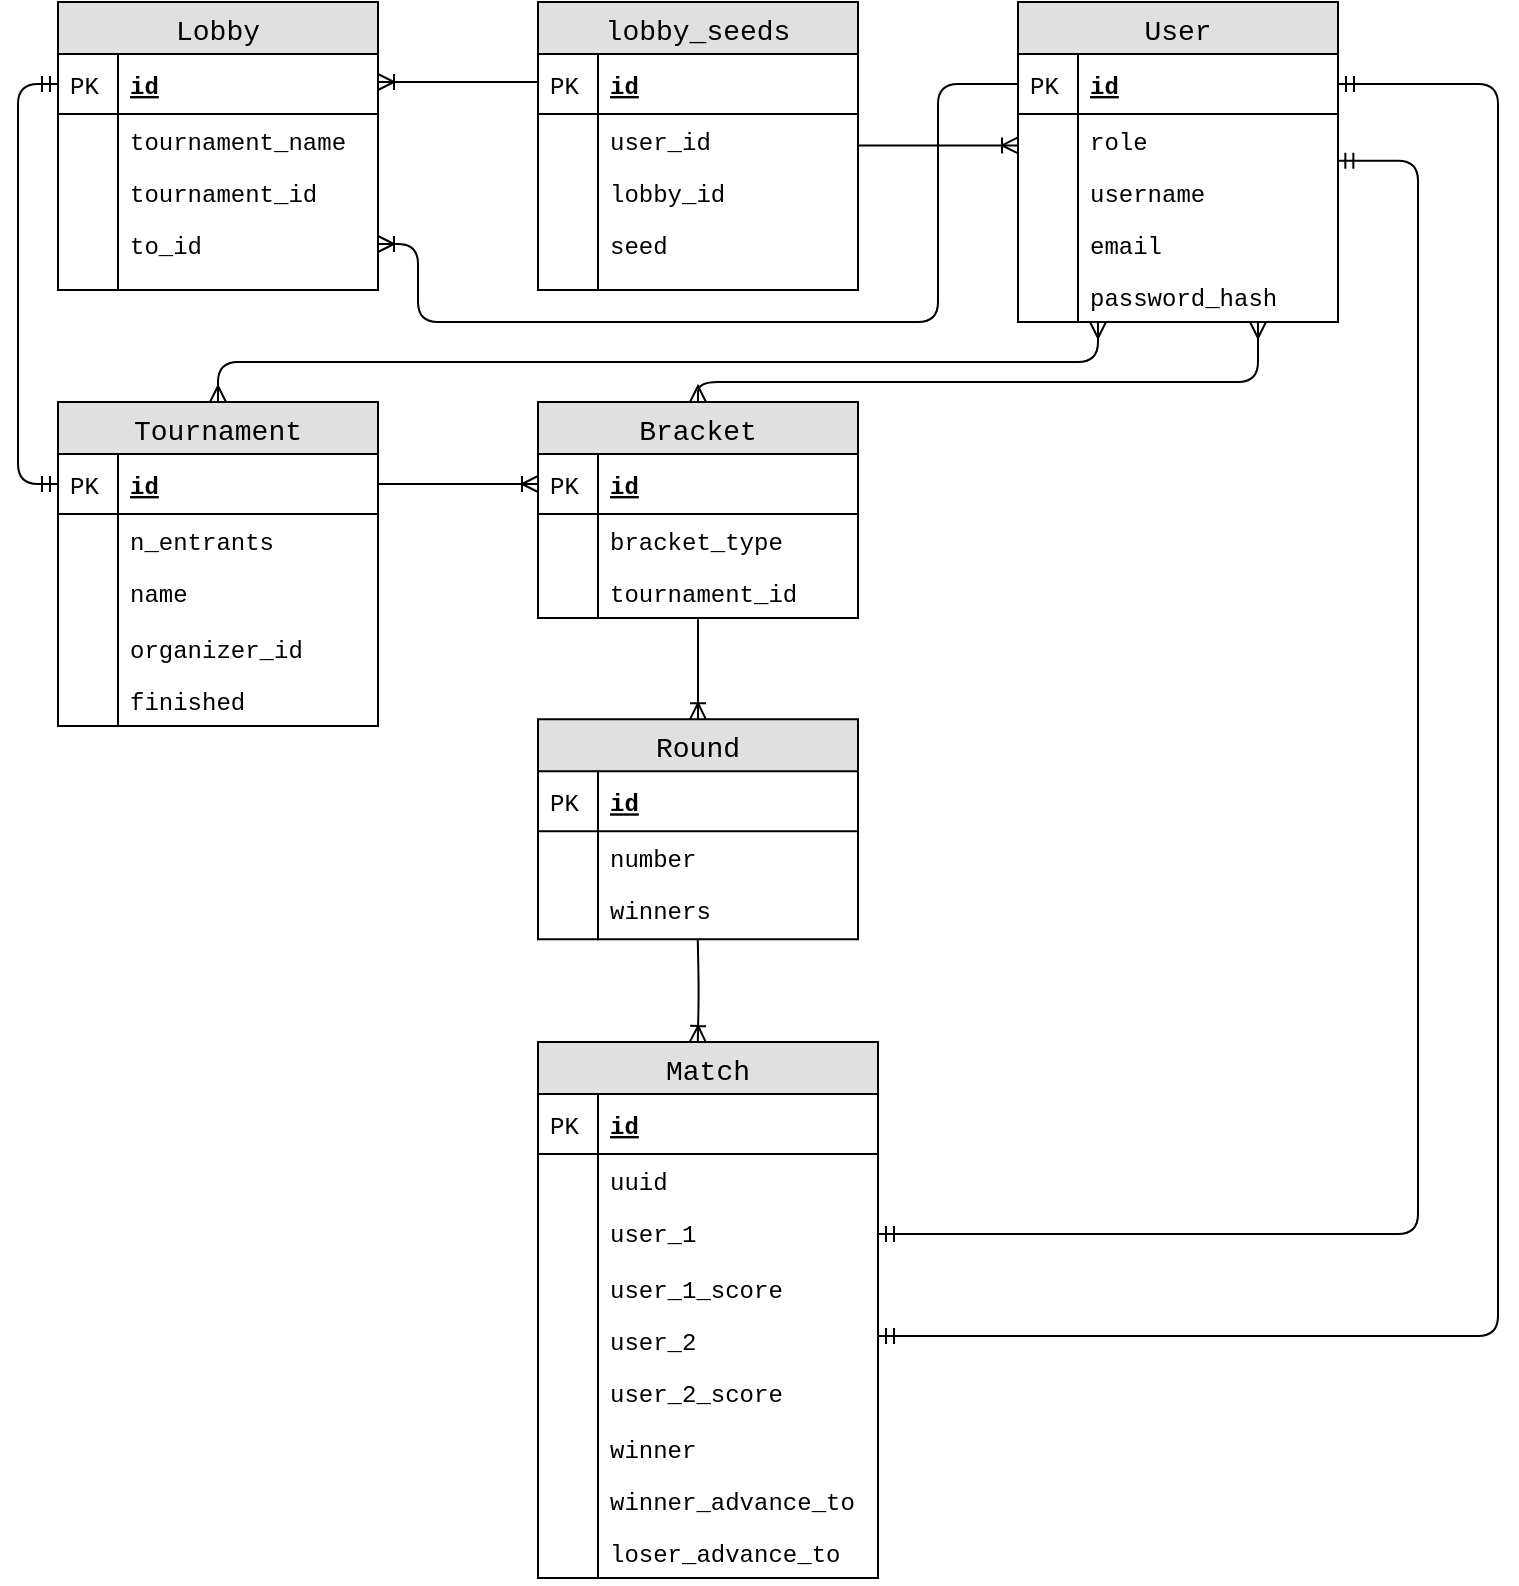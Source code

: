 <mxfile version="12.6.5" type="device"><diagram id="F8kvmKipA3AIq7ZnBncv" name="Page-1"><mxGraphModel dx="1422" dy="825" grid="1" gridSize="10" guides="1" tooltips="1" connect="1" arrows="1" fold="1" page="1" pageScale="1" pageWidth="1600" pageHeight="1200" math="0" shadow="0"><root><mxCell id="0"/><mxCell id="1" parent="0"/><mxCell id="m10ok9BeXxvrB_O1XI31-36" value="Lobby" style="swimlane;fontStyle=0;childLayout=stackLayout;horizontal=1;startSize=26;fillColor=#e0e0e0;horizontalStack=0;resizeParent=1;resizeParentMax=0;resizeLast=0;collapsible=1;marginBottom=0;swimlaneFillColor=#ffffff;align=center;fontSize=14;fontFamily=Courier New;" parent="1" vertex="1"><mxGeometry x="280" y="160" width="160" height="144" as="geometry"/></mxCell><mxCell id="m10ok9BeXxvrB_O1XI31-37" value="id" style="shape=partialRectangle;top=0;left=0;right=0;bottom=1;align=left;verticalAlign=middle;fillColor=none;spacingLeft=34;spacingRight=4;overflow=hidden;rotatable=0;points=[[0,0.5],[1,0.5]];portConstraint=eastwest;dropTarget=0;fontStyle=5;fontSize=12;fontFamily=Courier New;" parent="m10ok9BeXxvrB_O1XI31-36" vertex="1"><mxGeometry y="26" width="160" height="30" as="geometry"/></mxCell><mxCell id="m10ok9BeXxvrB_O1XI31-38" value="PK" style="shape=partialRectangle;top=0;left=0;bottom=0;fillColor=none;align=left;verticalAlign=middle;spacingLeft=4;spacingRight=4;overflow=hidden;rotatable=0;points=[];portConstraint=eastwest;part=1;fontSize=12;fontFamily=Courier New;" parent="m10ok9BeXxvrB_O1XI31-37" vertex="1" connectable="0"><mxGeometry width="30" height="30" as="geometry"/></mxCell><mxCell id="m10ok9BeXxvrB_O1XI31-39" value="tournament_name" style="shape=partialRectangle;top=0;left=0;right=0;bottom=0;align=left;verticalAlign=top;fillColor=none;spacingLeft=34;spacingRight=4;overflow=hidden;rotatable=0;points=[[0,0.5],[1,0.5]];portConstraint=eastwest;dropTarget=0;fontSize=12;fontFamily=Courier New;" parent="m10ok9BeXxvrB_O1XI31-36" vertex="1"><mxGeometry y="56" width="160" height="26" as="geometry"/></mxCell><mxCell id="m10ok9BeXxvrB_O1XI31-40" value="" style="shape=partialRectangle;top=0;left=0;bottom=0;fillColor=none;align=left;verticalAlign=top;spacingLeft=4;spacingRight=4;overflow=hidden;rotatable=0;points=[];portConstraint=eastwest;part=1;fontSize=12;fontFamily=Courier New;" parent="m10ok9BeXxvrB_O1XI31-39" vertex="1" connectable="0"><mxGeometry width="30" height="26" as="geometry"/></mxCell><mxCell id="m10ok9BeXxvrB_O1XI31-41" value="tournament_id" style="shape=partialRectangle;top=0;left=0;right=0;bottom=0;align=left;verticalAlign=top;fillColor=none;spacingLeft=34;spacingRight=4;overflow=hidden;rotatable=0;points=[[0,0.5],[1,0.5]];portConstraint=eastwest;dropTarget=0;fontSize=12;fontFamily=Courier New;" parent="m10ok9BeXxvrB_O1XI31-36" vertex="1"><mxGeometry y="82" width="160" height="26" as="geometry"/></mxCell><mxCell id="m10ok9BeXxvrB_O1XI31-42" value="" style="shape=partialRectangle;top=0;left=0;bottom=0;fillColor=none;align=left;verticalAlign=top;spacingLeft=4;spacingRight=4;overflow=hidden;rotatable=0;points=[];portConstraint=eastwest;part=1;fontSize=12;fontFamily=Courier New;" parent="m10ok9BeXxvrB_O1XI31-41" vertex="1" connectable="0"><mxGeometry width="30" height="26" as="geometry"/></mxCell><mxCell id="m10ok9BeXxvrB_O1XI31-43" value="to_id" style="shape=partialRectangle;top=0;left=0;right=0;bottom=0;align=left;verticalAlign=top;fillColor=none;spacingLeft=34;spacingRight=4;overflow=hidden;rotatable=0;points=[[0,0.5],[1,0.5]];portConstraint=eastwest;dropTarget=0;fontSize=12;fontFamily=Courier New;" parent="m10ok9BeXxvrB_O1XI31-36" vertex="1"><mxGeometry y="108" width="160" height="26" as="geometry"/></mxCell><mxCell id="m10ok9BeXxvrB_O1XI31-44" value="" style="shape=partialRectangle;top=0;left=0;bottom=0;fillColor=none;align=left;verticalAlign=top;spacingLeft=4;spacingRight=4;overflow=hidden;rotatable=0;points=[];portConstraint=eastwest;part=1;fontSize=12;fontFamily=Courier New;" parent="m10ok9BeXxvrB_O1XI31-43" vertex="1" connectable="0"><mxGeometry width="30" height="26" as="geometry"/></mxCell><mxCell id="m10ok9BeXxvrB_O1XI31-45" value="" style="shape=partialRectangle;top=0;left=0;right=0;bottom=0;align=left;verticalAlign=top;fillColor=none;spacingLeft=34;spacingRight=4;overflow=hidden;rotatable=0;points=[[0,0.5],[1,0.5]];portConstraint=eastwest;dropTarget=0;fontSize=12;fontFamily=Courier New;" parent="m10ok9BeXxvrB_O1XI31-36" vertex="1"><mxGeometry y="134" width="160" height="10" as="geometry"/></mxCell><mxCell id="m10ok9BeXxvrB_O1XI31-46" value="" style="shape=partialRectangle;top=0;left=0;bottom=0;fillColor=none;align=left;verticalAlign=top;spacingLeft=4;spacingRight=4;overflow=hidden;rotatable=0;points=[];portConstraint=eastwest;part=1;fontSize=12;fontFamily=Courier New;" parent="m10ok9BeXxvrB_O1XI31-45" vertex="1" connectable="0"><mxGeometry width="30" height="10" as="geometry"/></mxCell><mxCell id="m10ok9BeXxvrB_O1XI31-48" value="User" style="swimlane;fontStyle=0;childLayout=stackLayout;horizontal=1;startSize=26;fillColor=#e0e0e0;horizontalStack=0;resizeParent=1;resizeParentMax=0;resizeLast=0;collapsible=1;marginBottom=0;swimlaneFillColor=#ffffff;align=center;fontSize=14;fontFamily=Courier New;" parent="1" vertex="1"><mxGeometry x="760" y="160" width="160" height="160" as="geometry"/></mxCell><mxCell id="m10ok9BeXxvrB_O1XI31-49" value="id" style="shape=partialRectangle;top=0;left=0;right=0;bottom=1;align=left;verticalAlign=middle;fillColor=none;spacingLeft=34;spacingRight=4;overflow=hidden;rotatable=0;points=[[0,0.5],[1,0.5]];portConstraint=eastwest;dropTarget=0;fontStyle=5;fontSize=12;fontFamily=Courier New;" parent="m10ok9BeXxvrB_O1XI31-48" vertex="1"><mxGeometry y="26" width="160" height="30" as="geometry"/></mxCell><mxCell id="m10ok9BeXxvrB_O1XI31-50" value="PK" style="shape=partialRectangle;top=0;left=0;bottom=0;fillColor=none;align=left;verticalAlign=middle;spacingLeft=4;spacingRight=4;overflow=hidden;rotatable=0;points=[];portConstraint=eastwest;part=1;fontSize=12;fontFamily=Courier New;" parent="m10ok9BeXxvrB_O1XI31-49" vertex="1" connectable="0"><mxGeometry width="30" height="30" as="geometry"/></mxCell><mxCell id="m10ok9BeXxvrB_O1XI31-51" value="role" style="shape=partialRectangle;top=0;left=0;right=0;bottom=0;align=left;verticalAlign=top;fillColor=none;spacingLeft=34;spacingRight=4;overflow=hidden;rotatable=0;points=[[0,0.5],[1,0.5]];portConstraint=eastwest;dropTarget=0;fontSize=12;fontFamily=Courier New;" parent="m10ok9BeXxvrB_O1XI31-48" vertex="1"><mxGeometry y="56" width="160" height="26" as="geometry"/></mxCell><mxCell id="m10ok9BeXxvrB_O1XI31-52" value="" style="shape=partialRectangle;top=0;left=0;bottom=0;fillColor=none;align=left;verticalAlign=top;spacingLeft=4;spacingRight=4;overflow=hidden;rotatable=0;points=[];portConstraint=eastwest;part=1;fontSize=12;fontFamily=Courier New;" parent="m10ok9BeXxvrB_O1XI31-51" vertex="1" connectable="0"><mxGeometry width="30" height="26" as="geometry"/></mxCell><mxCell id="m10ok9BeXxvrB_O1XI31-53" value="username" style="shape=partialRectangle;top=0;left=0;right=0;bottom=0;align=left;verticalAlign=top;fillColor=none;spacingLeft=34;spacingRight=4;overflow=hidden;rotatable=0;points=[[0,0.5],[1,0.5]];portConstraint=eastwest;dropTarget=0;fontSize=12;fontFamily=Courier New;" parent="m10ok9BeXxvrB_O1XI31-48" vertex="1"><mxGeometry y="82" width="160" height="26" as="geometry"/></mxCell><mxCell id="m10ok9BeXxvrB_O1XI31-54" value="" style="shape=partialRectangle;top=0;left=0;bottom=0;fillColor=none;align=left;verticalAlign=top;spacingLeft=4;spacingRight=4;overflow=hidden;rotatable=0;points=[];portConstraint=eastwest;part=1;fontSize=12;fontFamily=Courier New;" parent="m10ok9BeXxvrB_O1XI31-53" vertex="1" connectable="0"><mxGeometry width="30" height="26" as="geometry"/></mxCell><mxCell id="m10ok9BeXxvrB_O1XI31-55" value="email" style="shape=partialRectangle;top=0;left=0;right=0;bottom=0;align=left;verticalAlign=top;fillColor=none;spacingLeft=34;spacingRight=4;overflow=hidden;rotatable=0;points=[[0,0.5],[1,0.5]];portConstraint=eastwest;dropTarget=0;fontSize=12;fontFamily=Courier New;" parent="m10ok9BeXxvrB_O1XI31-48" vertex="1"><mxGeometry y="108" width="160" height="26" as="geometry"/></mxCell><mxCell id="m10ok9BeXxvrB_O1XI31-56" value="" style="shape=partialRectangle;top=0;left=0;bottom=0;fillColor=none;align=left;verticalAlign=top;spacingLeft=4;spacingRight=4;overflow=hidden;rotatable=0;points=[];portConstraint=eastwest;part=1;fontSize=12;fontFamily=Courier New;" parent="m10ok9BeXxvrB_O1XI31-55" vertex="1" connectable="0"><mxGeometry width="30" height="26" as="geometry"/></mxCell><mxCell id="m10ok9BeXxvrB_O1XI31-59" value="password_hash" style="shape=partialRectangle;top=0;left=0;right=0;bottom=0;align=left;verticalAlign=top;fillColor=none;spacingLeft=34;spacingRight=4;overflow=hidden;rotatable=0;points=[[0,0.5],[1,0.5]];portConstraint=eastwest;dropTarget=0;fontSize=12;fontFamily=Courier New;" parent="m10ok9BeXxvrB_O1XI31-48" vertex="1"><mxGeometry y="134" width="160" height="26" as="geometry"/></mxCell><mxCell id="m10ok9BeXxvrB_O1XI31-60" value="" style="shape=partialRectangle;top=0;left=0;bottom=0;fillColor=none;align=left;verticalAlign=top;spacingLeft=4;spacingRight=4;overflow=hidden;rotatable=0;points=[];portConstraint=eastwest;part=1;fontSize=12;fontFamily=Courier New;" parent="m10ok9BeXxvrB_O1XI31-59" vertex="1" connectable="0"><mxGeometry width="30" height="26" as="geometry"/></mxCell><mxCell id="m10ok9BeXxvrB_O1XI31-57" value="" style="shape=partialRectangle;top=0;left=0;right=0;bottom=0;align=left;verticalAlign=top;fillColor=none;spacingLeft=34;spacingRight=4;overflow=hidden;rotatable=0;points=[[0,0.5],[1,0.5]];portConstraint=eastwest;dropTarget=0;fontSize=12;fontFamily=Courier New;" parent="m10ok9BeXxvrB_O1XI31-48" vertex="1"><mxGeometry y="160" width="160" as="geometry"/></mxCell><mxCell id="m10ok9BeXxvrB_O1XI31-58" value="" style="shape=partialRectangle;top=0;left=0;bottom=0;fillColor=none;align=left;verticalAlign=top;spacingLeft=4;spacingRight=4;overflow=hidden;rotatable=0;points=[];portConstraint=eastwest;part=1;fontSize=12;fontFamily=Courier New;" parent="m10ok9BeXxvrB_O1XI31-57" vertex="1" connectable="0"><mxGeometry width="30" as="geometry"/></mxCell><mxCell id="m10ok9BeXxvrB_O1XI31-81" value="lobby_seeds" style="swimlane;fontStyle=0;childLayout=stackLayout;horizontal=1;startSize=26;fillColor=#e0e0e0;horizontalStack=0;resizeParent=1;resizeParentMax=0;resizeLast=0;collapsible=1;marginBottom=0;swimlaneFillColor=#ffffff;align=center;fontSize=14;fontFamily=Courier New;" parent="1" vertex="1"><mxGeometry x="520" y="160" width="160" height="144" as="geometry"/></mxCell><mxCell id="m10ok9BeXxvrB_O1XI31-82" value="id" style="shape=partialRectangle;top=0;left=0;right=0;bottom=1;align=left;verticalAlign=middle;fillColor=none;spacingLeft=34;spacingRight=4;overflow=hidden;rotatable=0;points=[[0,0.5],[1,0.5]];portConstraint=eastwest;dropTarget=0;fontStyle=5;fontSize=12;fontFamily=Courier New;" parent="m10ok9BeXxvrB_O1XI31-81" vertex="1"><mxGeometry y="26" width="160" height="30" as="geometry"/></mxCell><mxCell id="m10ok9BeXxvrB_O1XI31-83" value="PK" style="shape=partialRectangle;top=0;left=0;bottom=0;fillColor=none;align=left;verticalAlign=middle;spacingLeft=4;spacingRight=4;overflow=hidden;rotatable=0;points=[];portConstraint=eastwest;part=1;fontSize=12;fontFamily=Courier New;" parent="m10ok9BeXxvrB_O1XI31-82" vertex="1" connectable="0"><mxGeometry width="30" height="30" as="geometry"/></mxCell><mxCell id="m10ok9BeXxvrB_O1XI31-84" value="user_id" style="shape=partialRectangle;top=0;left=0;right=0;bottom=0;align=left;verticalAlign=top;fillColor=none;spacingLeft=34;spacingRight=4;overflow=hidden;rotatable=0;points=[[0,0.5],[1,0.5]];portConstraint=eastwest;dropTarget=0;fontSize=12;fontFamily=Courier New;" parent="m10ok9BeXxvrB_O1XI31-81" vertex="1"><mxGeometry y="56" width="160" height="26" as="geometry"/></mxCell><mxCell id="m10ok9BeXxvrB_O1XI31-85" value="" style="shape=partialRectangle;top=0;left=0;bottom=0;fillColor=none;align=left;verticalAlign=top;spacingLeft=4;spacingRight=4;overflow=hidden;rotatable=0;points=[];portConstraint=eastwest;part=1;fontSize=12;fontFamily=Courier New;" parent="m10ok9BeXxvrB_O1XI31-84" vertex="1" connectable="0"><mxGeometry width="30" height="26" as="geometry"/></mxCell><mxCell id="m10ok9BeXxvrB_O1XI31-86" value="lobby_id" style="shape=partialRectangle;top=0;left=0;right=0;bottom=0;align=left;verticalAlign=top;fillColor=none;spacingLeft=34;spacingRight=4;overflow=hidden;rotatable=0;points=[[0,0.5],[1,0.5]];portConstraint=eastwest;dropTarget=0;fontSize=12;fontFamily=Courier New;" parent="m10ok9BeXxvrB_O1XI31-81" vertex="1"><mxGeometry y="82" width="160" height="26" as="geometry"/></mxCell><mxCell id="m10ok9BeXxvrB_O1XI31-87" value="" style="shape=partialRectangle;top=0;left=0;bottom=0;fillColor=none;align=left;verticalAlign=top;spacingLeft=4;spacingRight=4;overflow=hidden;rotatable=0;points=[];portConstraint=eastwest;part=1;fontSize=12;fontFamily=Courier New;" parent="m10ok9BeXxvrB_O1XI31-86" vertex="1" connectable="0"><mxGeometry width="30" height="26" as="geometry"/></mxCell><mxCell id="m10ok9BeXxvrB_O1XI31-90" value="seed" style="shape=partialRectangle;top=0;left=0;right=0;bottom=0;align=left;verticalAlign=top;fillColor=none;spacingLeft=34;spacingRight=4;overflow=hidden;rotatable=0;points=[[0,0.5],[1,0.5]];portConstraint=eastwest;dropTarget=0;fontSize=12;fontFamily=Courier New;" parent="m10ok9BeXxvrB_O1XI31-81" vertex="1"><mxGeometry y="108" width="160" height="26" as="geometry"/></mxCell><mxCell id="m10ok9BeXxvrB_O1XI31-91" value="" style="shape=partialRectangle;top=0;left=0;bottom=0;fillColor=none;align=left;verticalAlign=top;spacingLeft=4;spacingRight=4;overflow=hidden;rotatable=0;points=[];portConstraint=eastwest;part=1;fontSize=12;fontFamily=Courier New;" parent="m10ok9BeXxvrB_O1XI31-90" vertex="1" connectable="0"><mxGeometry width="30" height="26" as="geometry"/></mxCell><mxCell id="m10ok9BeXxvrB_O1XI31-92" value="" style="shape=partialRectangle;top=0;left=0;right=0;bottom=0;align=left;verticalAlign=top;fillColor=none;spacingLeft=34;spacingRight=4;overflow=hidden;rotatable=0;points=[[0,0.5],[1,0.5]];portConstraint=eastwest;dropTarget=0;fontSize=12;fontFamily=Courier New;" parent="m10ok9BeXxvrB_O1XI31-81" vertex="1"><mxGeometry y="134" width="160" height="10" as="geometry"/></mxCell><mxCell id="m10ok9BeXxvrB_O1XI31-93" value="" style="shape=partialRectangle;top=0;left=0;bottom=0;fillColor=none;align=left;verticalAlign=top;spacingLeft=4;spacingRight=4;overflow=hidden;rotatable=0;points=[];portConstraint=eastwest;part=1;fontSize=12;fontFamily=Courier New;" parent="m10ok9BeXxvrB_O1XI31-92" vertex="1" connectable="0"><mxGeometry width="30" height="10" as="geometry"/></mxCell><mxCell id="m10ok9BeXxvrB_O1XI31-97" value="Tournament" style="swimlane;fontStyle=0;childLayout=stackLayout;horizontal=1;startSize=26;fillColor=#e0e0e0;horizontalStack=0;resizeParent=1;resizeParentMax=0;resizeLast=0;collapsible=1;marginBottom=0;swimlaneFillColor=#ffffff;align=center;fontSize=14;fontFamily=Courier New;" parent="1" vertex="1"><mxGeometry x="280" y="360" width="160" height="162" as="geometry"/></mxCell><mxCell id="m10ok9BeXxvrB_O1XI31-98" value="id" style="shape=partialRectangle;top=0;left=0;right=0;bottom=1;align=left;verticalAlign=middle;fillColor=none;spacingLeft=34;spacingRight=4;overflow=hidden;rotatable=0;points=[[0,0.5],[1,0.5]];portConstraint=eastwest;dropTarget=0;fontStyle=5;fontSize=12;fontFamily=Courier New;" parent="m10ok9BeXxvrB_O1XI31-97" vertex="1"><mxGeometry y="26" width="160" height="30" as="geometry"/></mxCell><mxCell id="m10ok9BeXxvrB_O1XI31-99" value="PK" style="shape=partialRectangle;top=0;left=0;bottom=0;fillColor=none;align=left;verticalAlign=middle;spacingLeft=4;spacingRight=4;overflow=hidden;rotatable=0;points=[];portConstraint=eastwest;part=1;fontSize=12;fontFamily=Courier New;" parent="m10ok9BeXxvrB_O1XI31-98" vertex="1" connectable="0"><mxGeometry width="30" height="30" as="geometry"/></mxCell><mxCell id="m10ok9BeXxvrB_O1XI31-100" value="n_entrants" style="shape=partialRectangle;top=0;left=0;right=0;bottom=0;align=left;verticalAlign=top;fillColor=none;spacingLeft=34;spacingRight=4;overflow=hidden;rotatable=0;points=[[0,0.5],[1,0.5]];portConstraint=eastwest;dropTarget=0;fontSize=12;fontFamily=Courier New;" parent="m10ok9BeXxvrB_O1XI31-97" vertex="1"><mxGeometry y="56" width="160" height="26" as="geometry"/></mxCell><mxCell id="m10ok9BeXxvrB_O1XI31-101" value="" style="shape=partialRectangle;top=0;left=0;bottom=0;fillColor=none;align=left;verticalAlign=top;spacingLeft=4;spacingRight=4;overflow=hidden;rotatable=0;points=[];portConstraint=eastwest;part=1;fontSize=12;fontFamily=Courier New;" parent="m10ok9BeXxvrB_O1XI31-100" vertex="1" connectable="0"><mxGeometry width="30" height="26" as="geometry"/></mxCell><mxCell id="m10ok9BeXxvrB_O1XI31-102" value="name" style="shape=partialRectangle;top=0;left=0;right=0;bottom=0;align=left;verticalAlign=top;fillColor=none;spacingLeft=34;spacingRight=4;overflow=hidden;rotatable=0;points=[[0,0.5],[1,0.5]];portConstraint=eastwest;dropTarget=0;fontSize=12;fontFamily=Courier New;" parent="m10ok9BeXxvrB_O1XI31-97" vertex="1"><mxGeometry y="82" width="160" height="28" as="geometry"/></mxCell><mxCell id="m10ok9BeXxvrB_O1XI31-103" value="" style="shape=partialRectangle;top=0;left=0;bottom=0;fillColor=none;align=left;verticalAlign=top;spacingLeft=4;spacingRight=4;overflow=hidden;rotatable=0;points=[];portConstraint=eastwest;part=1;fontSize=12;fontFamily=Courier New;" parent="m10ok9BeXxvrB_O1XI31-102" vertex="1" connectable="0"><mxGeometry width="30" height="28" as="geometry"/></mxCell><mxCell id="m10ok9BeXxvrB_O1XI31-104" value="organizer_id" style="shape=partialRectangle;top=0;left=0;right=0;bottom=0;align=left;verticalAlign=top;fillColor=none;spacingLeft=34;spacingRight=4;overflow=hidden;rotatable=0;points=[[0,0.5],[1,0.5]];portConstraint=eastwest;dropTarget=0;fontSize=12;fontFamily=Courier New;" parent="m10ok9BeXxvrB_O1XI31-97" vertex="1"><mxGeometry y="110" width="160" height="26" as="geometry"/></mxCell><mxCell id="m10ok9BeXxvrB_O1XI31-105" value="" style="shape=partialRectangle;top=0;left=0;bottom=0;fillColor=none;align=left;verticalAlign=top;spacingLeft=4;spacingRight=4;overflow=hidden;rotatable=0;points=[];portConstraint=eastwest;part=1;fontSize=12;fontFamily=Courier New;" parent="m10ok9BeXxvrB_O1XI31-104" vertex="1" connectable="0"><mxGeometry width="30" height="26" as="geometry"/></mxCell><mxCell id="m10ok9BeXxvrB_O1XI31-106" value="finished" style="shape=partialRectangle;top=0;left=0;right=0;bottom=0;align=left;verticalAlign=top;fillColor=none;spacingLeft=34;spacingRight=4;overflow=hidden;rotatable=0;points=[[0,0.5],[1,0.5]];portConstraint=eastwest;dropTarget=0;fontSize=12;fontFamily=Courier New;" parent="m10ok9BeXxvrB_O1XI31-97" vertex="1"><mxGeometry y="136" width="160" height="26" as="geometry"/></mxCell><mxCell id="m10ok9BeXxvrB_O1XI31-107" value="" style="shape=partialRectangle;top=0;left=0;bottom=0;fillColor=none;align=left;verticalAlign=top;spacingLeft=4;spacingRight=4;overflow=hidden;rotatable=0;points=[];portConstraint=eastwest;part=1;fontSize=12;fontFamily=Courier New;" parent="m10ok9BeXxvrB_O1XI31-106" vertex="1" connectable="0"><mxGeometry width="30" height="26" as="geometry"/></mxCell><mxCell id="m10ok9BeXxvrB_O1XI31-108" value="" style="shape=partialRectangle;top=0;left=0;right=0;bottom=0;align=left;verticalAlign=top;fillColor=none;spacingLeft=34;spacingRight=4;overflow=hidden;rotatable=0;points=[[0,0.5],[1,0.5]];portConstraint=eastwest;dropTarget=0;fontSize=12;fontFamily=Courier New;" parent="m10ok9BeXxvrB_O1XI31-97" vertex="1"><mxGeometry y="162" width="160" as="geometry"/></mxCell><mxCell id="m10ok9BeXxvrB_O1XI31-109" value="" style="shape=partialRectangle;top=0;left=0;bottom=0;fillColor=none;align=left;verticalAlign=top;spacingLeft=4;spacingRight=4;overflow=hidden;rotatable=0;points=[];portConstraint=eastwest;part=1;fontSize=12;fontFamily=Courier New;" parent="m10ok9BeXxvrB_O1XI31-108" vertex="1" connectable="0"><mxGeometry width="30" as="geometry"/></mxCell><mxCell id="m10ok9BeXxvrB_O1XI31-111" value="" style="edgeStyle=orthogonalEdgeStyle;fontSize=12;html=1;endArrow=ERmandOne;startArrow=ERmandOne;entryX=0;entryY=0.5;entryDx=0;entryDy=0;exitX=0;exitY=0.5;exitDx=0;exitDy=0;jumpStyle=arc;" parent="1" source="m10ok9BeXxvrB_O1XI31-98" target="m10ok9BeXxvrB_O1XI31-37" edge="1"><mxGeometry width="100" height="100" relative="1" as="geometry"><mxPoint x="230" y="650" as="sourcePoint"/><mxPoint x="330" y="550" as="targetPoint"/><Array as="points"><mxPoint x="260" y="401"/><mxPoint x="260" y="201"/></Array></mxGeometry></mxCell><mxCell id="m10ok9BeXxvrB_O1XI31-112" value="Round" style="swimlane;fontStyle=0;childLayout=stackLayout;horizontal=1;startSize=26;fillColor=#e0e0e0;horizontalStack=0;resizeParent=1;resizeParentMax=0;resizeLast=0;collapsible=1;marginBottom=0;swimlaneFillColor=#ffffff;align=center;fontSize=14;fontFamily=Courier New;" parent="1" vertex="1"><mxGeometry x="520" y="518.67" width="160" height="110" as="geometry"/></mxCell><mxCell id="m10ok9BeXxvrB_O1XI31-113" value="id" style="shape=partialRectangle;top=0;left=0;right=0;bottom=1;align=left;verticalAlign=middle;fillColor=none;spacingLeft=34;spacingRight=4;overflow=hidden;rotatable=0;points=[[0,0.5],[1,0.5]];portConstraint=eastwest;dropTarget=0;fontStyle=5;fontSize=12;fontFamily=Courier New;" parent="m10ok9BeXxvrB_O1XI31-112" vertex="1"><mxGeometry y="26" width="160" height="30" as="geometry"/></mxCell><mxCell id="m10ok9BeXxvrB_O1XI31-114" value="PK" style="shape=partialRectangle;top=0;left=0;bottom=0;fillColor=none;align=left;verticalAlign=middle;spacingLeft=4;spacingRight=4;overflow=hidden;rotatable=0;points=[];portConstraint=eastwest;part=1;fontSize=12;fontFamily=Courier New;" parent="m10ok9BeXxvrB_O1XI31-113" vertex="1" connectable="0"><mxGeometry width="30" height="30" as="geometry"/></mxCell><mxCell id="m10ok9BeXxvrB_O1XI31-115" value="number" style="shape=partialRectangle;top=0;left=0;right=0;bottom=0;align=left;verticalAlign=top;fillColor=none;spacingLeft=34;spacingRight=4;overflow=hidden;rotatable=0;points=[[0,0.5],[1,0.5]];portConstraint=eastwest;dropTarget=0;fontSize=12;fontFamily=Courier New;" parent="m10ok9BeXxvrB_O1XI31-112" vertex="1"><mxGeometry y="56" width="160" height="26" as="geometry"/></mxCell><mxCell id="m10ok9BeXxvrB_O1XI31-116" value="" style="shape=partialRectangle;top=0;left=0;bottom=0;fillColor=none;align=left;verticalAlign=top;spacingLeft=4;spacingRight=4;overflow=hidden;rotatable=0;points=[];portConstraint=eastwest;part=1;fontSize=12;fontFamily=Courier New;" parent="m10ok9BeXxvrB_O1XI31-115" vertex="1" connectable="0"><mxGeometry width="30" height="26" as="geometry"/></mxCell><mxCell id="m10ok9BeXxvrB_O1XI31-117" value="winners" style="shape=partialRectangle;top=0;left=0;right=0;bottom=0;align=left;verticalAlign=top;fillColor=none;spacingLeft=34;spacingRight=4;overflow=hidden;rotatable=0;points=[[0,0.5],[1,0.5]];portConstraint=eastwest;dropTarget=0;fontSize=12;fontFamily=Courier New;" parent="m10ok9BeXxvrB_O1XI31-112" vertex="1"><mxGeometry y="82" width="160" height="28" as="geometry"/></mxCell><mxCell id="m10ok9BeXxvrB_O1XI31-118" value="" style="shape=partialRectangle;top=0;left=0;bottom=0;fillColor=none;align=left;verticalAlign=top;spacingLeft=4;spacingRight=4;overflow=hidden;rotatable=0;points=[];portConstraint=eastwest;part=1;fontSize=12;fontFamily=Courier New;" parent="m10ok9BeXxvrB_O1XI31-117" vertex="1" connectable="0"><mxGeometry width="30" height="28" as="geometry"/></mxCell><mxCell id="m10ok9BeXxvrB_O1XI31-123" value="" style="shape=partialRectangle;top=0;left=0;right=0;bottom=0;align=left;verticalAlign=top;fillColor=none;spacingLeft=34;spacingRight=4;overflow=hidden;rotatable=0;points=[[0,0.5],[1,0.5]];portConstraint=eastwest;dropTarget=0;fontSize=12;fontFamily=Courier New;" parent="m10ok9BeXxvrB_O1XI31-112" vertex="1"><mxGeometry y="110" width="160" as="geometry"/></mxCell><mxCell id="m10ok9BeXxvrB_O1XI31-124" value="" style="shape=partialRectangle;top=0;left=0;bottom=0;fillColor=none;align=left;verticalAlign=top;spacingLeft=4;spacingRight=4;overflow=hidden;rotatable=0;points=[];portConstraint=eastwest;part=1;fontSize=12;fontFamily=Courier New;" parent="m10ok9BeXxvrB_O1XI31-123" vertex="1" connectable="0"><mxGeometry width="30" as="geometry"/></mxCell><mxCell id="m10ok9BeXxvrB_O1XI31-125" value="Bracket" style="swimlane;fontStyle=0;childLayout=stackLayout;horizontal=1;startSize=26;fillColor=#e0e0e0;horizontalStack=0;resizeParent=1;resizeParentMax=0;resizeLast=0;collapsible=1;marginBottom=0;swimlaneFillColor=#ffffff;align=center;fontSize=14;fontFamily=Courier New;" parent="1" vertex="1"><mxGeometry x="520" y="360" width="160" height="108" as="geometry"/></mxCell><mxCell id="m10ok9BeXxvrB_O1XI31-126" value="id" style="shape=partialRectangle;top=0;left=0;right=0;bottom=1;align=left;verticalAlign=middle;fillColor=none;spacingLeft=34;spacingRight=4;overflow=hidden;rotatable=0;points=[[0,0.5],[1,0.5]];portConstraint=eastwest;dropTarget=0;fontStyle=5;fontSize=12;fontFamily=Courier New;" parent="m10ok9BeXxvrB_O1XI31-125" vertex="1"><mxGeometry y="26" width="160" height="30" as="geometry"/></mxCell><mxCell id="m10ok9BeXxvrB_O1XI31-127" value="PK" style="shape=partialRectangle;top=0;left=0;bottom=0;fillColor=none;align=left;verticalAlign=middle;spacingLeft=4;spacingRight=4;overflow=hidden;rotatable=0;points=[];portConstraint=eastwest;part=1;fontSize=12;fontFamily=Courier New;" parent="m10ok9BeXxvrB_O1XI31-126" vertex="1" connectable="0"><mxGeometry width="30" height="30" as="geometry"/></mxCell><mxCell id="m10ok9BeXxvrB_O1XI31-128" value="bracket_type" style="shape=partialRectangle;top=0;left=0;right=0;bottom=0;align=left;verticalAlign=top;fillColor=none;spacingLeft=34;spacingRight=4;overflow=hidden;rotatable=0;points=[[0,0.5],[1,0.5]];portConstraint=eastwest;dropTarget=0;fontSize=12;fontFamily=Courier New;" parent="m10ok9BeXxvrB_O1XI31-125" vertex="1"><mxGeometry y="56" width="160" height="26" as="geometry"/></mxCell><mxCell id="m10ok9BeXxvrB_O1XI31-129" value="" style="shape=partialRectangle;top=0;left=0;bottom=0;fillColor=none;align=left;verticalAlign=top;spacingLeft=4;spacingRight=4;overflow=hidden;rotatable=0;points=[];portConstraint=eastwest;part=1;fontSize=12;fontFamily=Courier New;" parent="m10ok9BeXxvrB_O1XI31-128" vertex="1" connectable="0"><mxGeometry width="30" height="26" as="geometry"/></mxCell><mxCell id="m10ok9BeXxvrB_O1XI31-132" value="tournament_id" style="shape=partialRectangle;top=0;left=0;right=0;bottom=0;align=left;verticalAlign=top;fillColor=none;spacingLeft=34;spacingRight=4;overflow=hidden;rotatable=0;points=[[0,0.5],[1,0.5]];portConstraint=eastwest;dropTarget=0;fontSize=12;fontFamily=Courier New;" parent="m10ok9BeXxvrB_O1XI31-125" vertex="1"><mxGeometry y="82" width="160" height="26" as="geometry"/></mxCell><mxCell id="m10ok9BeXxvrB_O1XI31-133" value="" style="shape=partialRectangle;top=0;left=0;bottom=0;fillColor=none;align=left;verticalAlign=top;spacingLeft=4;spacingRight=4;overflow=hidden;rotatable=0;points=[];portConstraint=eastwest;part=1;fontSize=12;fontFamily=Courier New;" parent="m10ok9BeXxvrB_O1XI31-132" vertex="1" connectable="0"><mxGeometry width="30" height="26" as="geometry"/></mxCell><mxCell id="m10ok9BeXxvrB_O1XI31-136" value="" style="shape=partialRectangle;top=0;left=0;right=0;bottom=0;align=left;verticalAlign=top;fillColor=none;spacingLeft=34;spacingRight=4;overflow=hidden;rotatable=0;points=[[0,0.5],[1,0.5]];portConstraint=eastwest;dropTarget=0;fontSize=12;fontFamily=Courier New;" parent="m10ok9BeXxvrB_O1XI31-125" vertex="1"><mxGeometry y="108" width="160" as="geometry"/></mxCell><mxCell id="m10ok9BeXxvrB_O1XI31-137" value="" style="shape=partialRectangle;top=0;left=0;bottom=0;fillColor=none;align=left;verticalAlign=top;spacingLeft=4;spacingRight=4;overflow=hidden;rotatable=0;points=[];portConstraint=eastwest;part=1;fontSize=12;fontFamily=Courier New;" parent="m10ok9BeXxvrB_O1XI31-136" vertex="1" connectable="0"><mxGeometry width="30" as="geometry"/></mxCell><mxCell id="m10ok9BeXxvrB_O1XI31-138" value="Match" style="swimlane;fontStyle=0;childLayout=stackLayout;horizontal=1;startSize=26;fillColor=#e0e0e0;horizontalStack=0;resizeParent=1;resizeParentMax=0;resizeLast=0;collapsible=1;marginBottom=0;swimlaneFillColor=#ffffff;align=center;fontSize=14;fontFamily=Courier New;" parent="1" vertex="1"><mxGeometry x="520" y="680" width="170" height="268" as="geometry"/></mxCell><mxCell id="m10ok9BeXxvrB_O1XI31-139" value="id" style="shape=partialRectangle;top=0;left=0;right=0;bottom=1;align=left;verticalAlign=middle;fillColor=none;spacingLeft=34;spacingRight=4;overflow=hidden;rotatable=0;points=[[0,0.5],[1,0.5]];portConstraint=eastwest;dropTarget=0;fontStyle=5;fontSize=12;fontFamily=Courier New;" parent="m10ok9BeXxvrB_O1XI31-138" vertex="1"><mxGeometry y="26" width="170" height="30" as="geometry"/></mxCell><mxCell id="m10ok9BeXxvrB_O1XI31-140" value="PK" style="shape=partialRectangle;top=0;left=0;bottom=0;fillColor=none;align=left;verticalAlign=middle;spacingLeft=4;spacingRight=4;overflow=hidden;rotatable=0;points=[];portConstraint=eastwest;part=1;fontSize=12;fontFamily=Courier New;" parent="m10ok9BeXxvrB_O1XI31-139" vertex="1" connectable="0"><mxGeometry width="30" height="30" as="geometry"/></mxCell><mxCell id="m10ok9BeXxvrB_O1XI31-141" value="uuid" style="shape=partialRectangle;top=0;left=0;right=0;bottom=0;align=left;verticalAlign=top;fillColor=none;spacingLeft=34;spacingRight=4;overflow=hidden;rotatable=0;points=[[0,0.5],[1,0.5]];portConstraint=eastwest;dropTarget=0;fontSize=12;fontFamily=Courier New;" parent="m10ok9BeXxvrB_O1XI31-138" vertex="1"><mxGeometry y="56" width="170" height="26" as="geometry"/></mxCell><mxCell id="m10ok9BeXxvrB_O1XI31-142" value="" style="shape=partialRectangle;top=0;left=0;bottom=0;fillColor=none;align=left;verticalAlign=top;spacingLeft=4;spacingRight=4;overflow=hidden;rotatable=0;points=[];portConstraint=eastwest;part=1;fontSize=12;fontFamily=Courier New;" parent="m10ok9BeXxvrB_O1XI31-141" vertex="1" connectable="0"><mxGeometry width="30" height="26" as="geometry"/></mxCell><mxCell id="m10ok9BeXxvrB_O1XI31-143" value="user_1" style="shape=partialRectangle;top=0;left=0;right=0;bottom=0;align=left;verticalAlign=top;fillColor=none;spacingLeft=34;spacingRight=4;overflow=hidden;rotatable=0;points=[[0,0.5],[1,0.5]];portConstraint=eastwest;dropTarget=0;fontSize=12;fontFamily=Courier New;" parent="m10ok9BeXxvrB_O1XI31-138" vertex="1"><mxGeometry y="82" width="170" height="28" as="geometry"/></mxCell><mxCell id="m10ok9BeXxvrB_O1XI31-144" value="" style="shape=partialRectangle;top=0;left=0;bottom=0;fillColor=none;align=left;verticalAlign=top;spacingLeft=4;spacingRight=4;overflow=hidden;rotatable=0;points=[];portConstraint=eastwest;part=1;fontSize=12;fontFamily=Courier New;" parent="m10ok9BeXxvrB_O1XI31-143" vertex="1" connectable="0"><mxGeometry width="30" height="28" as="geometry"/></mxCell><mxCell id="m10ok9BeXxvrB_O1XI31-145" value="user_1_score" style="shape=partialRectangle;top=0;left=0;right=0;bottom=0;align=left;verticalAlign=top;fillColor=none;spacingLeft=34;spacingRight=4;overflow=hidden;rotatable=0;points=[[0,0.5],[1,0.5]];portConstraint=eastwest;dropTarget=0;fontSize=12;fontFamily=Courier New;" parent="m10ok9BeXxvrB_O1XI31-138" vertex="1"><mxGeometry y="110" width="170" height="26" as="geometry"/></mxCell><mxCell id="m10ok9BeXxvrB_O1XI31-146" value="" style="shape=partialRectangle;top=0;left=0;bottom=0;fillColor=none;align=left;verticalAlign=top;spacingLeft=4;spacingRight=4;overflow=hidden;rotatable=0;points=[];portConstraint=eastwest;part=1;fontSize=12;fontFamily=Courier New;" parent="m10ok9BeXxvrB_O1XI31-145" vertex="1" connectable="0"><mxGeometry width="30" height="26" as="geometry"/></mxCell><mxCell id="m10ok9BeXxvrB_O1XI31-147" value="user_2" style="shape=partialRectangle;top=0;left=0;right=0;bottom=0;align=left;verticalAlign=top;fillColor=none;spacingLeft=34;spacingRight=4;overflow=hidden;rotatable=0;points=[[0,0.5],[1,0.5]];portConstraint=eastwest;dropTarget=0;fontSize=12;fontFamily=Courier New;" parent="m10ok9BeXxvrB_O1XI31-138" vertex="1"><mxGeometry y="136" width="170" height="26" as="geometry"/></mxCell><mxCell id="m10ok9BeXxvrB_O1XI31-148" value="" style="shape=partialRectangle;top=0;left=0;bottom=0;fillColor=none;align=left;verticalAlign=top;spacingLeft=4;spacingRight=4;overflow=hidden;rotatable=0;points=[];portConstraint=eastwest;part=1;fontSize=12;fontFamily=Courier New;" parent="m10ok9BeXxvrB_O1XI31-147" vertex="1" connectable="0"><mxGeometry width="30" height="26" as="geometry"/></mxCell><mxCell id="m10ok9BeXxvrB_O1XI31-166" value="user_2_score" style="shape=partialRectangle;top=0;left=0;right=0;bottom=0;align=left;verticalAlign=top;fillColor=none;spacingLeft=34;spacingRight=4;overflow=hidden;rotatable=0;points=[[0,0.5],[1,0.5]];portConstraint=eastwest;dropTarget=0;fontSize=12;fontFamily=Courier New;" parent="m10ok9BeXxvrB_O1XI31-138" vertex="1"><mxGeometry y="162" width="170" height="28" as="geometry"/></mxCell><mxCell id="m10ok9BeXxvrB_O1XI31-167" value="" style="shape=partialRectangle;top=0;left=0;bottom=0;fillColor=none;align=left;verticalAlign=top;spacingLeft=4;spacingRight=4;overflow=hidden;rotatable=0;points=[];portConstraint=eastwest;part=1;fontSize=12;fontFamily=Courier New;" parent="m10ok9BeXxvrB_O1XI31-166" vertex="1" connectable="0"><mxGeometry width="30" height="28" as="geometry"/></mxCell><mxCell id="m10ok9BeXxvrB_O1XI31-168" value="winner" style="shape=partialRectangle;top=0;left=0;right=0;bottom=0;align=left;verticalAlign=top;fillColor=none;spacingLeft=34;spacingRight=4;overflow=hidden;rotatable=0;points=[[0,0.5],[1,0.5]];portConstraint=eastwest;dropTarget=0;fontSize=12;fontFamily=Courier New;" parent="m10ok9BeXxvrB_O1XI31-138" vertex="1"><mxGeometry y="190" width="170" height="26" as="geometry"/></mxCell><mxCell id="m10ok9BeXxvrB_O1XI31-169" value="" style="shape=partialRectangle;top=0;left=0;bottom=0;fillColor=none;align=left;verticalAlign=top;spacingLeft=4;spacingRight=4;overflow=hidden;rotatable=0;points=[];portConstraint=eastwest;part=1;fontSize=12;fontFamily=Courier New;" parent="m10ok9BeXxvrB_O1XI31-168" vertex="1" connectable="0"><mxGeometry width="30" height="26" as="geometry"/></mxCell><mxCell id="m10ok9BeXxvrB_O1XI31-170" value="winner_advance_to" style="shape=partialRectangle;top=0;left=0;right=0;bottom=0;align=left;verticalAlign=top;fillColor=none;spacingLeft=34;spacingRight=4;overflow=hidden;rotatable=0;points=[[0,0.5],[1,0.5]];portConstraint=eastwest;dropTarget=0;fontSize=12;fontFamily=Courier New;" parent="m10ok9BeXxvrB_O1XI31-138" vertex="1"><mxGeometry y="216" width="170" height="26" as="geometry"/></mxCell><mxCell id="m10ok9BeXxvrB_O1XI31-171" value="" style="shape=partialRectangle;top=0;left=0;bottom=0;fillColor=none;align=left;verticalAlign=top;spacingLeft=4;spacingRight=4;overflow=hidden;rotatable=0;points=[];portConstraint=eastwest;part=1;fontSize=12;fontFamily=Courier New;" parent="m10ok9BeXxvrB_O1XI31-170" vertex="1" connectable="0"><mxGeometry width="30" height="26" as="geometry"/></mxCell><mxCell id="m10ok9BeXxvrB_O1XI31-172" value="loser_advance_to" style="shape=partialRectangle;top=0;left=0;right=0;bottom=0;align=left;verticalAlign=top;fillColor=none;spacingLeft=34;spacingRight=4;overflow=hidden;rotatable=0;points=[[0,0.5],[1,0.5]];portConstraint=eastwest;dropTarget=0;fontSize=12;fontFamily=Courier New;" parent="m10ok9BeXxvrB_O1XI31-138" vertex="1"><mxGeometry y="242" width="170" height="26" as="geometry"/></mxCell><mxCell id="m10ok9BeXxvrB_O1XI31-173" value="" style="shape=partialRectangle;top=0;left=0;bottom=0;fillColor=none;align=left;verticalAlign=top;spacingLeft=4;spacingRight=4;overflow=hidden;rotatable=0;points=[];portConstraint=eastwest;part=1;fontSize=12;fontFamily=Courier New;" parent="m10ok9BeXxvrB_O1XI31-172" vertex="1" connectable="0"><mxGeometry width="30" height="26" as="geometry"/></mxCell><mxCell id="m10ok9BeXxvrB_O1XI31-149" value="" style="shape=partialRectangle;top=0;left=0;right=0;bottom=0;align=left;verticalAlign=top;fillColor=none;spacingLeft=34;spacingRight=4;overflow=hidden;rotatable=0;points=[[0,0.5],[1,0.5]];portConstraint=eastwest;dropTarget=0;fontSize=12;fontFamily=Courier New;" parent="m10ok9BeXxvrB_O1XI31-138" vertex="1"><mxGeometry y="268" width="170" as="geometry"/></mxCell><mxCell id="m10ok9BeXxvrB_O1XI31-150" value="" style="shape=partialRectangle;top=0;left=0;bottom=0;fillColor=none;align=left;verticalAlign=top;spacingLeft=4;spacingRight=4;overflow=hidden;rotatable=0;points=[];portConstraint=eastwest;part=1;fontSize=12;fontFamily=Courier New;" parent="m10ok9BeXxvrB_O1XI31-149" vertex="1" connectable="0"><mxGeometry width="30" as="geometry"/></mxCell><mxCell id="m10ok9BeXxvrB_O1XI31-151" value="" style="edgeStyle=orthogonalEdgeStyle;fontSize=12;html=1;endArrow=ERoneToMany;exitX=1;exitY=0.5;exitDx=0;exitDy=0;entryX=0;entryY=0.5;entryDx=0;entryDy=0;" parent="1" source="m10ok9BeXxvrB_O1XI31-98" target="m10ok9BeXxvrB_O1XI31-126" edge="1"><mxGeometry width="100" height="100" relative="1" as="geometry"><mxPoint x="230" y="1050" as="sourcePoint"/><mxPoint x="330" y="950" as="targetPoint"/></mxGeometry></mxCell><mxCell id="m10ok9BeXxvrB_O1XI31-154" value="" style="edgeStyle=orthogonalEdgeStyle;fontSize=12;html=1;endArrow=ERoneToMany;exitX=0;exitY=0.5;exitDx=0;exitDy=0;jumpStyle=arc;" parent="1" source="m10ok9BeXxvrB_O1XI31-49" target="m10ok9BeXxvrB_O1XI31-43" edge="1"><mxGeometry width="100" height="100" relative="1" as="geometry"><mxPoint x="850" y="610" as="sourcePoint"/><mxPoint x="950" y="510" as="targetPoint"/><Array as="points"><mxPoint x="720" y="201"/><mxPoint x="720" y="320"/><mxPoint x="460" y="320"/><mxPoint x="460" y="281"/></Array></mxGeometry></mxCell><mxCell id="m10ok9BeXxvrB_O1XI31-155" value="" style="edgeStyle=orthogonalEdgeStyle;fontSize=12;html=1;endArrow=ERoneToMany;exitX=1;exitY=0.5;exitDx=0;exitDy=0;entryX=0;entryY=0.5;entryDx=0;entryDy=0;" parent="1" edge="1"><mxGeometry width="100" height="100" relative="1" as="geometry"><mxPoint x="680" y="231.71" as="sourcePoint"/><mxPoint x="760" y="231.71" as="targetPoint"/><Array as="points"><mxPoint x="740" y="231.71"/><mxPoint x="740" y="231.71"/></Array></mxGeometry></mxCell><mxCell id="m10ok9BeXxvrB_O1XI31-158" value="" style="fontSize=12;html=1;endArrow=ERoneToMany;edgeStyle=orthogonalEdgeStyle;" parent="1" edge="1"><mxGeometry width="100" height="100" relative="1" as="geometry"><mxPoint x="520" y="200" as="sourcePoint"/><mxPoint x="440" y="200" as="targetPoint"/></mxGeometry></mxCell><mxCell id="m10ok9BeXxvrB_O1XI31-161" value="" style="edgeStyle=orthogonalEdgeStyle;fontSize=12;html=1;endArrow=ERoneToMany;exitX=0.5;exitY=1.026;exitDx=0;exitDy=0;exitPerimeter=0;entryX=0.5;entryY=0;entryDx=0;entryDy=0;" parent="1" source="m10ok9BeXxvrB_O1XI31-132" target="m10ok9BeXxvrB_O1XI31-112" edge="1"><mxGeometry width="100" height="100" relative="1" as="geometry"><mxPoint x="600" y="480" as="sourcePoint"/><mxPoint x="650" y="500" as="targetPoint"/></mxGeometry></mxCell><mxCell id="m10ok9BeXxvrB_O1XI31-162" value="" style="edgeStyle=orthogonalEdgeStyle;fontSize=12;html=1;endArrow=ERoneToMany;entryX=0.47;entryY=0;entryDx=0;entryDy=0;entryPerimeter=0;" parent="1" target="m10ok9BeXxvrB_O1XI31-138" edge="1"><mxGeometry width="100" height="100" relative="1" as="geometry"><mxPoint x="599.88" y="628.67" as="sourcePoint"/><mxPoint x="660" y="670" as="targetPoint"/><Array as="points"/></mxGeometry></mxCell><mxCell id="m10ok9BeXxvrB_O1XI31-164" value="" style="edgeStyle=orthogonalEdgeStyle;fontSize=12;html=1;endArrow=ERmany;startArrow=ERmany;exitX=0.5;exitY=0;exitDx=0;exitDy=0;" parent="1" source="m10ok9BeXxvrB_O1XI31-97" edge="1"><mxGeometry width="100" height="100" relative="1" as="geometry"><mxPoint x="360" y="350" as="sourcePoint"/><mxPoint x="800" y="320" as="targetPoint"/><Array as="points"><mxPoint x="360" y="340"/><mxPoint x="800" y="340"/></Array></mxGeometry></mxCell><mxCell id="m10ok9BeXxvrB_O1XI31-165" value="" style="edgeStyle=orthogonalEdgeStyle;fontSize=12;html=1;endArrow=ERmany;startArrow=ERmany;exitX=0.5;exitY=0;exitDx=0;exitDy=0;" parent="1" source="m10ok9BeXxvrB_O1XI31-125" edge="1"><mxGeometry width="100" height="100" relative="1" as="geometry"><mxPoint x="440" y="360" as="sourcePoint"/><mxPoint x="880" y="320" as="targetPoint"/><Array as="points"><mxPoint x="600" y="350"/><mxPoint x="880" y="350"/></Array></mxGeometry></mxCell><mxCell id="m10ok9BeXxvrB_O1XI31-174" value="" style="edgeStyle=orthogonalEdgeStyle;fontSize=12;html=1;endArrow=ERmandOne;startArrow=ERmandOne;exitX=1;exitY=0.5;exitDx=0;exitDy=0;entryX=0.998;entryY=0.899;entryDx=0;entryDy=0;entryPerimeter=0;" parent="1" source="m10ok9BeXxvrB_O1XI31-143" target="m10ok9BeXxvrB_O1XI31-51" edge="1"><mxGeometry width="100" height="100" relative="1" as="geometry"><mxPoint x="250" y="1070" as="sourcePoint"/><mxPoint x="930" y="240" as="targetPoint"/><Array as="points"><mxPoint x="960" y="776"/><mxPoint x="960" y="239"/></Array></mxGeometry></mxCell><mxCell id="m10ok9BeXxvrB_O1XI31-175" value="" style="edgeStyle=orthogonalEdgeStyle;fontSize=12;html=1;endArrow=ERmandOne;startArrow=ERmandOne;entryX=1;entryY=0.5;entryDx=0;entryDy=0;" parent="1" target="m10ok9BeXxvrB_O1XI31-49" edge="1"><mxGeometry width="100" height="100" relative="1" as="geometry"><mxPoint x="690" y="827" as="sourcePoint"/><mxPoint x="930" y="200" as="targetPoint"/><Array as="points"><mxPoint x="1000" y="827"/><mxPoint x="1000" y="201"/></Array></mxGeometry></mxCell></root></mxGraphModel></diagram></mxfile>